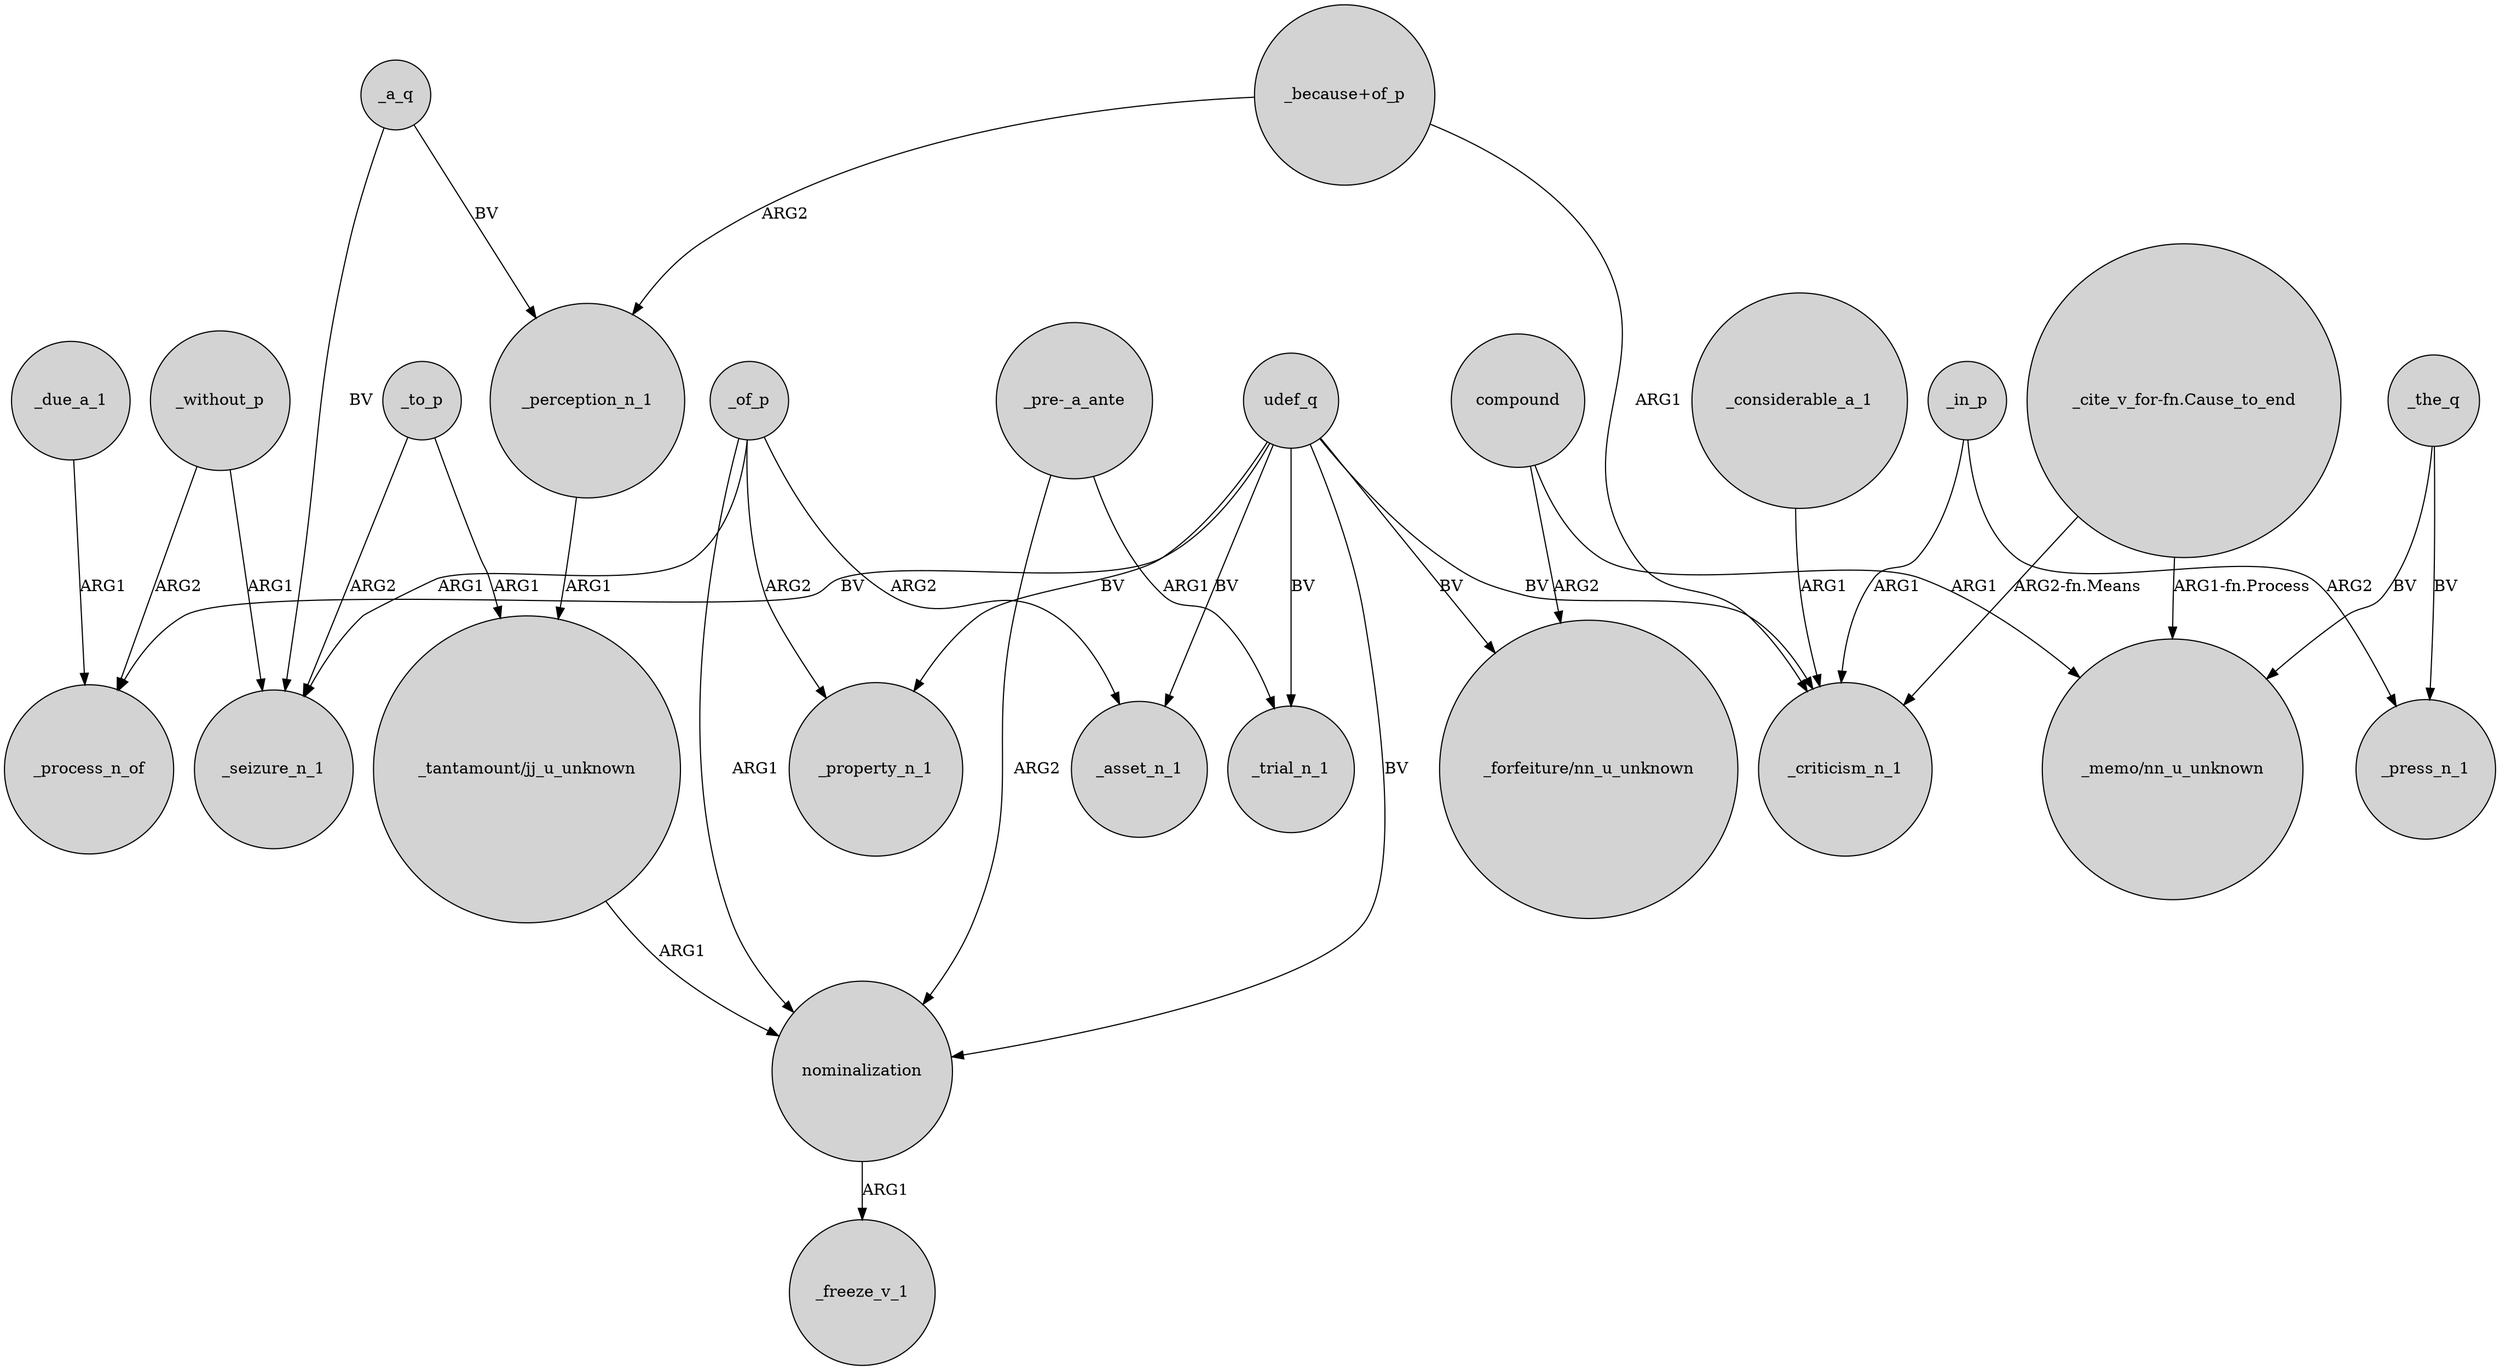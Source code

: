 digraph {
	node [shape=circle style=filled]
	_without_p -> _process_n_of [label=ARG2]
	_a_q -> _perception_n_1 [label=BV]
	udef_q -> _trial_n_1 [label=BV]
	"_cite_v_for-fn.Cause_to_end" -> _criticism_n_1 [label="ARG2-fn.Means"]
	_of_p -> nominalization [label=ARG1]
	_in_p -> _criticism_n_1 [label=ARG1]
	udef_q -> _process_n_of [label=BV]
	_the_q -> _press_n_1 [label=BV]
	udef_q -> nominalization [label=BV]
	_to_p -> _seizure_n_1 [label=ARG2]
	_perception_n_1 -> "_tantamount/jj_u_unknown" [label=ARG1]
	udef_q -> _asset_n_1 [label=BV]
	_a_q -> _seizure_n_1 [label=BV]
	"_pre-_a_ante" -> nominalization [label=ARG2]
	udef_q -> _criticism_n_1 [label=BV]
	"_because+of_p" -> _perception_n_1 [label=ARG2]
	_of_p -> _seizure_n_1 [label=ARG1]
	nominalization -> _freeze_v_1 [label=ARG1]
	_of_p -> _property_n_1 [label=ARG2]
	"_cite_v_for-fn.Cause_to_end" -> "_memo/nn_u_unknown" [label="ARG1-fn.Process"]
	compound -> "_memo/nn_u_unknown" [label=ARG1]
	udef_q -> _property_n_1 [label=BV]
	udef_q -> "_forfeiture/nn_u_unknown" [label=BV]
	"_pre-_a_ante" -> _trial_n_1 [label=ARG1]
	compound -> "_forfeiture/nn_u_unknown" [label=ARG2]
	"_tantamount/jj_u_unknown" -> nominalization [label=ARG1]
	_to_p -> "_tantamount/jj_u_unknown" [label=ARG1]
	_without_p -> _seizure_n_1 [label=ARG1]
	_of_p -> _asset_n_1 [label=ARG2]
	"_because+of_p" -> _criticism_n_1 [label=ARG1]
	_in_p -> _press_n_1 [label=ARG2]
	_due_a_1 -> _process_n_of [label=ARG1]
	_considerable_a_1 -> _criticism_n_1 [label=ARG1]
	_the_q -> "_memo/nn_u_unknown" [label=BV]
}
